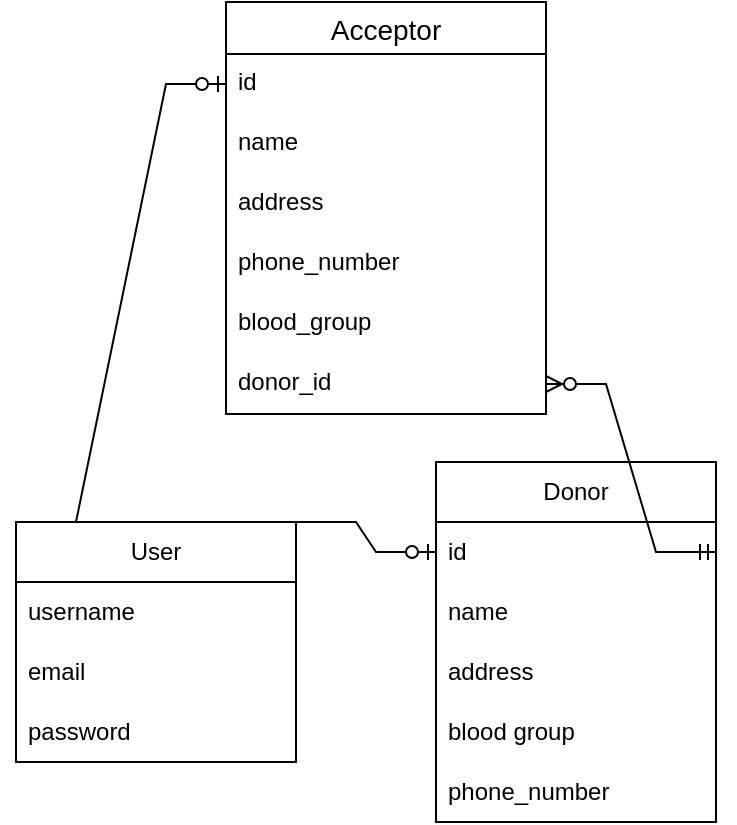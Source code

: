 <mxfile version="21.0.6" type="device"><diagram name="Page-1" id="dBEio7SuK97rAVEtRQH1"><mxGraphModel dx="1050" dy="523" grid="1" gridSize="10" guides="1" tooltips="1" connect="1" arrows="1" fold="1" page="1" pageScale="1" pageWidth="850" pageHeight="1100" math="0" shadow="0"><root><mxCell id="0"/><mxCell id="1" parent="0"/><mxCell id="Q5UwEHxdgHgeFrfIF48b-1" value="User" style="swimlane;fontStyle=0;childLayout=stackLayout;horizontal=1;startSize=30;horizontalStack=0;resizeParent=1;resizeParentMax=0;resizeLast=0;collapsible=1;marginBottom=0;whiteSpace=wrap;html=1;" vertex="1" parent="1"><mxGeometry x="160" y="390" width="140" height="120" as="geometry"/></mxCell><mxCell id="Q5UwEHxdgHgeFrfIF48b-2" value="username" style="text;strokeColor=none;fillColor=none;align=left;verticalAlign=middle;spacingLeft=4;spacingRight=4;overflow=hidden;points=[[0,0.5],[1,0.5]];portConstraint=eastwest;rotatable=0;whiteSpace=wrap;html=1;" vertex="1" parent="Q5UwEHxdgHgeFrfIF48b-1"><mxGeometry y="30" width="140" height="30" as="geometry"/></mxCell><mxCell id="Q5UwEHxdgHgeFrfIF48b-3" value="email" style="text;strokeColor=none;fillColor=none;align=left;verticalAlign=middle;spacingLeft=4;spacingRight=4;overflow=hidden;points=[[0,0.5],[1,0.5]];portConstraint=eastwest;rotatable=0;whiteSpace=wrap;html=1;" vertex="1" parent="Q5UwEHxdgHgeFrfIF48b-1"><mxGeometry y="60" width="140" height="30" as="geometry"/></mxCell><mxCell id="Q5UwEHxdgHgeFrfIF48b-4" value="password" style="text;strokeColor=none;fillColor=none;align=left;verticalAlign=middle;spacingLeft=4;spacingRight=4;overflow=hidden;points=[[0,0.5],[1,0.5]];portConstraint=eastwest;rotatable=0;whiteSpace=wrap;html=1;" vertex="1" parent="Q5UwEHxdgHgeFrfIF48b-1"><mxGeometry y="90" width="140" height="30" as="geometry"/></mxCell><mxCell id="Q5UwEHxdgHgeFrfIF48b-5" value="Donor" style="swimlane;fontStyle=0;childLayout=stackLayout;horizontal=1;startSize=30;horizontalStack=0;resizeParent=1;resizeParentMax=0;resizeLast=0;collapsible=1;marginBottom=0;whiteSpace=wrap;html=1;" vertex="1" parent="1"><mxGeometry x="370" y="360" width="140" height="180" as="geometry"/></mxCell><mxCell id="Q5UwEHxdgHgeFrfIF48b-23" value="id" style="text;strokeColor=none;fillColor=none;align=left;verticalAlign=middle;spacingLeft=4;spacingRight=4;overflow=hidden;points=[[0,0.5],[1,0.5]];portConstraint=eastwest;rotatable=0;whiteSpace=wrap;html=1;" vertex="1" parent="Q5UwEHxdgHgeFrfIF48b-5"><mxGeometry y="30" width="140" height="30" as="geometry"/></mxCell><mxCell id="Q5UwEHxdgHgeFrfIF48b-7" value="name" style="text;strokeColor=none;fillColor=none;align=left;verticalAlign=middle;spacingLeft=4;spacingRight=4;overflow=hidden;points=[[0,0.5],[1,0.5]];portConstraint=eastwest;rotatable=0;whiteSpace=wrap;html=1;" vertex="1" parent="Q5UwEHxdgHgeFrfIF48b-5"><mxGeometry y="60" width="140" height="30" as="geometry"/></mxCell><mxCell id="Q5UwEHxdgHgeFrfIF48b-8" value="address" style="text;strokeColor=none;fillColor=none;align=left;verticalAlign=middle;spacingLeft=4;spacingRight=4;overflow=hidden;points=[[0,0.5],[1,0.5]];portConstraint=eastwest;rotatable=0;whiteSpace=wrap;html=1;" vertex="1" parent="Q5UwEHxdgHgeFrfIF48b-5"><mxGeometry y="90" width="140" height="30" as="geometry"/></mxCell><mxCell id="Q5UwEHxdgHgeFrfIF48b-9" value="blood group" style="text;strokeColor=none;fillColor=none;align=left;verticalAlign=middle;spacingLeft=4;spacingRight=4;overflow=hidden;points=[[0,0.5],[1,0.5]];portConstraint=eastwest;rotatable=0;whiteSpace=wrap;html=1;" vertex="1" parent="Q5UwEHxdgHgeFrfIF48b-5"><mxGeometry y="120" width="140" height="30" as="geometry"/></mxCell><mxCell id="Q5UwEHxdgHgeFrfIF48b-10" value="phone_number" style="text;strokeColor=none;fillColor=none;align=left;verticalAlign=middle;spacingLeft=4;spacingRight=4;overflow=hidden;points=[[0,0.5],[1,0.5]];portConstraint=eastwest;rotatable=0;whiteSpace=wrap;html=1;" vertex="1" parent="Q5UwEHxdgHgeFrfIF48b-5"><mxGeometry y="150" width="140" height="30" as="geometry"/></mxCell><mxCell id="Q5UwEHxdgHgeFrfIF48b-13" value="" style="edgeStyle=entityRelationEdgeStyle;fontSize=12;html=1;endArrow=ERzeroToOne;endFill=1;rounded=0;entryX=0;entryY=0.5;entryDx=0;entryDy=0;exitX=1;exitY=0;exitDx=0;exitDy=0;" edge="1" parent="1" source="Q5UwEHxdgHgeFrfIF48b-1"><mxGeometry width="100" height="100" relative="1" as="geometry"><mxPoint x="495" y="290" as="sourcePoint"/><mxPoint x="370" y="405" as="targetPoint"/></mxGeometry></mxCell><mxCell id="Q5UwEHxdgHgeFrfIF48b-14" value="Acceptor" style="swimlane;fontStyle=0;childLayout=stackLayout;horizontal=1;startSize=26;horizontalStack=0;resizeParent=1;resizeParentMax=0;resizeLast=0;collapsible=1;marginBottom=0;align=center;fontSize=14;" vertex="1" parent="1"><mxGeometry x="265" y="130" width="160" height="206" as="geometry"/></mxCell><mxCell id="Q5UwEHxdgHgeFrfIF48b-29" value="id" style="text;strokeColor=none;fillColor=none;spacingLeft=4;spacingRight=4;overflow=hidden;rotatable=0;points=[[0,0.5],[1,0.5]];portConstraint=eastwest;fontSize=12;whiteSpace=wrap;html=1;" vertex="1" parent="Q5UwEHxdgHgeFrfIF48b-14"><mxGeometry y="26" width="160" height="30" as="geometry"/></mxCell><mxCell id="Q5UwEHxdgHgeFrfIF48b-16" value="name" style="text;strokeColor=none;fillColor=none;spacingLeft=4;spacingRight=4;overflow=hidden;rotatable=0;points=[[0,0.5],[1,0.5]];portConstraint=eastwest;fontSize=12;whiteSpace=wrap;html=1;" vertex="1" parent="Q5UwEHxdgHgeFrfIF48b-14"><mxGeometry y="56" width="160" height="30" as="geometry"/></mxCell><mxCell id="Q5UwEHxdgHgeFrfIF48b-17" value="address" style="text;strokeColor=none;fillColor=none;spacingLeft=4;spacingRight=4;overflow=hidden;rotatable=0;points=[[0,0.5],[1,0.5]];portConstraint=eastwest;fontSize=12;whiteSpace=wrap;html=1;" vertex="1" parent="Q5UwEHxdgHgeFrfIF48b-14"><mxGeometry y="86" width="160" height="30" as="geometry"/></mxCell><mxCell id="Q5UwEHxdgHgeFrfIF48b-19" value="phone_number" style="text;strokeColor=none;fillColor=none;spacingLeft=4;spacingRight=4;overflow=hidden;rotatable=0;points=[[0,0.5],[1,0.5]];portConstraint=eastwest;fontSize=12;whiteSpace=wrap;html=1;" vertex="1" parent="Q5UwEHxdgHgeFrfIF48b-14"><mxGeometry y="116" width="160" height="30" as="geometry"/></mxCell><mxCell id="Q5UwEHxdgHgeFrfIF48b-20" value="blood_group" style="text;strokeColor=none;fillColor=none;spacingLeft=4;spacingRight=4;overflow=hidden;rotatable=0;points=[[0,0.5],[1,0.5]];portConstraint=eastwest;fontSize=12;whiteSpace=wrap;html=1;" vertex="1" parent="Q5UwEHxdgHgeFrfIF48b-14"><mxGeometry y="146" width="160" height="30" as="geometry"/></mxCell><mxCell id="Q5UwEHxdgHgeFrfIF48b-21" value="donor_id" style="text;strokeColor=none;fillColor=none;spacingLeft=4;spacingRight=4;overflow=hidden;rotatable=0;points=[[0,0.5],[1,0.5]];portConstraint=eastwest;fontSize=12;whiteSpace=wrap;html=1;" vertex="1" parent="Q5UwEHxdgHgeFrfIF48b-14"><mxGeometry y="176" width="160" height="30" as="geometry"/></mxCell><mxCell id="Q5UwEHxdgHgeFrfIF48b-22" value="" style="edgeStyle=entityRelationEdgeStyle;fontSize=12;html=1;endArrow=ERzeroToMany;startArrow=ERmandOne;rounded=0;exitX=1;exitY=0.25;exitDx=0;exitDy=0;entryX=1;entryY=0.5;entryDx=0;entryDy=0;" edge="1" parent="1" source="Q5UwEHxdgHgeFrfIF48b-5" target="Q5UwEHxdgHgeFrfIF48b-21"><mxGeometry width="100" height="100" relative="1" as="geometry"><mxPoint x="610" y="440" as="sourcePoint"/><mxPoint x="510" y="691.6" as="targetPoint"/></mxGeometry></mxCell><mxCell id="Q5UwEHxdgHgeFrfIF48b-30" value="" style="edgeStyle=entityRelationEdgeStyle;fontSize=12;html=1;endArrow=ERzeroToOne;endFill=1;rounded=0;entryX=0;entryY=0.5;entryDx=0;entryDy=0;exitX=0;exitY=0;exitDx=0;exitDy=0;" edge="1" parent="1" source="Q5UwEHxdgHgeFrfIF48b-1" target="Q5UwEHxdgHgeFrfIF48b-29"><mxGeometry width="100" height="100" relative="1" as="geometry"><mxPoint x="60" y="650" as="sourcePoint"/><mxPoint x="160" y="550" as="targetPoint"/></mxGeometry></mxCell></root></mxGraphModel></diagram></mxfile>